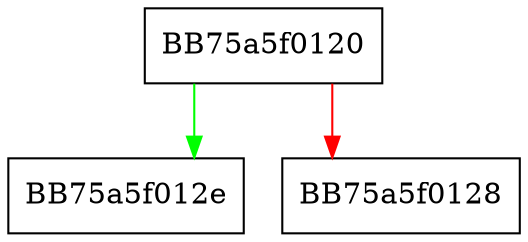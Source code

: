 digraph MoveNext {
  node [shape="box"];
  graph [splines=ortho];
  BB75a5f0120 -> BB75a5f012e [color="green"];
  BB75a5f0120 -> BB75a5f0128 [color="red"];
}